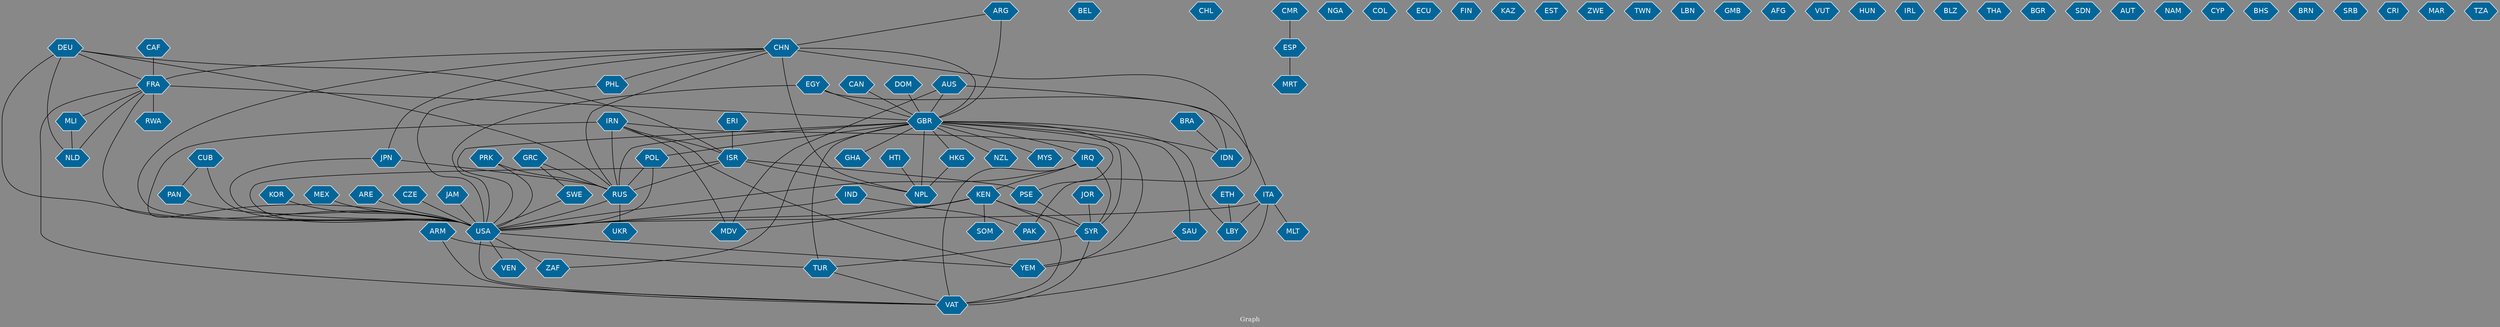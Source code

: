 // Countries together in item graph
graph {
	graph [bgcolor="#888888" fontcolor=white fontsize=12 label="Graph" outputorder=edgesfirst overlap=prism]
	node [color=white fillcolor="#006699" fontcolor=white fontname=Helvetica shape=hexagon style=filled]
	edge [arrowhead=open color=black fontcolor=white fontname=Courier fontsize=12]
		USA [label=USA]
		YEM [label=YEM]
		NPL [label=NPL]
		GBR [label=GBR]
		DEU [label=DEU]
		CUB [label=CUB]
		BEL [label=BEL]
		MDV [label=MDV]
		IRN [label=IRN]
		KEN [label=KEN]
		CHN [label=CHN]
		ITA [label=ITA]
		KOR [label=KOR]
		SYR [label=SYR]
		MEX [label=MEX]
		RUS [label=RUS]
		EGY [label=EGY]
		FRA [label=FRA]
		VAT [label=VAT]
		NLD [label=NLD]
		CHL [label=CHL]
		PSE [label=PSE]
		IDN [label=IDN]
		AUS [label=AUS]
		HKG [label=HKG]
		BRA [label=BRA]
		JPN [label=JPN]
		NZL [label=NZL]
		TUR [label=TUR]
		MYS [label=MYS]
		CMR [label=CMR]
		ESP [label=ESP]
		ISR [label=ISR]
		PAN [label=PAN]
		SAU [label=SAU]
		PAK [label=PAK]
		NGA [label=NGA]
		COL [label=COL]
		IND [label=IND]
		ECU [label=ECU]
		FIN [label=FIN]
		ZAF [label=ZAF]
		ARG [label=ARG]
		KAZ [label=KAZ]
		IRQ [label=IRQ]
		ARM [label=ARM]
		MLI [label=MLI]
		LBY [label=LBY]
		PRK [label=PRK]
		CAN [label=CAN]
		MLT [label=MLT]
		CAF [label=CAF]
		EST [label=EST]
		ZWE [label=ZWE]
		DOM [label=DOM]
		TWN [label=TWN]
		MRT [label=MRT]
		LBN [label=LBN]
		GMB [label=GMB]
		GRC [label=GRC]
		ETH [label=ETH]
		AFG [label=AFG]
		GHA [label=GHA]
		POL [label=POL]
		VUT [label=VUT]
		ERI [label=ERI]
		UKR [label=UKR]
		SWE [label=SWE]
		HUN [label=HUN]
		IRL [label=IRL]
		ARE [label=ARE]
		JOR [label=JOR]
		SOM [label=SOM]
		BLZ [label=BLZ]
		VEN [label=VEN]
		THA [label=THA]
		BGR [label=BGR]
		SDN [label=SDN]
		AUT [label=AUT]
		NAM [label=NAM]
		CYP [label=CYP]
		BHS [label=BHS]
		CZE [label=CZE]
		BRN [label=BRN]
		PHL [label=PHL]
		RWA [label=RWA]
		JAM [label=JAM]
		SRB [label=SRB]
		CRI [label=CRI]
		MAR [label=MAR]
		HTI [label=HTI]
		TZA [label=TZA]
			SYR -- TUR [weight=3]
			FRA -- NLD [weight=2]
			SYR -- VAT [weight=1]
			USA -- VAT [weight=1]
			CUB -- PAN [weight=3]
			ETH -- LBY [weight=1]
			CHN -- NPL [weight=2]
			CAF -- FRA [weight=1]
			EGY -- ITA [weight=1]
			SAU -- YEM [weight=5]
			GBR -- YEM [weight=3]
			CAN -- GBR [weight=1]
			GBR -- GHA [weight=2]
			ARM -- TUR [weight=6]
			MLI -- NLD [weight=2]
			PHL -- USA [weight=1]
			TUR -- VAT [weight=1]
			CZE -- USA [weight=1]
			IRN -- ISR [weight=5]
			JOR -- SYR [weight=1]
			USA -- YEM [weight=2]
			ITA -- MLT [weight=1]
			FRA -- MLI [weight=2]
			PRK -- USA [weight=1]
			HKG -- NPL [weight=1]
			ARG -- CHN [weight=1]
			ARE -- USA [weight=1]
			DEU -- RUS [weight=1]
			JPN -- USA [weight=1]
			KOR -- USA [weight=1]
			CHN -- USA [weight=1]
			CHN -- GBR [weight=2]
			KEN -- VAT [weight=1]
			DOM -- GBR [weight=2]
			IND -- USA [weight=2]
			GBR -- HKG [weight=6]
			GBR -- LBY [weight=1]
			CHN -- RUS [weight=1]
			EGY -- USA [weight=2]
			CHN -- JPN [weight=1]
			EGY -- GBR [weight=2]
			IRQ -- SYR [weight=2]
			CHN -- FRA [weight=1]
			ISR -- USA [weight=1]
			GBR -- RUS [weight=5]
			KEN -- SOM [weight=1]
			ARM -- VAT [weight=1]
			IRN -- PSE [weight=1]
			IRN -- YEM [weight=2]
			POL -- USA [weight=2]
			KEN -- USA [weight=1]
			GBR -- SYR [weight=3]
			AUS -- GBR [weight=1]
			GBR -- IDN [weight=2]
			GRC -- RUS [weight=4]
			IRN -- RUS [weight=1]
			FRA -- USA [weight=2]
			DEU -- FRA [weight=1]
			USA -- ZAF [weight=2]
			JAM -- USA [weight=1]
			ISR -- PSE [weight=9]
			ERI -- ISR [weight=1]
			IND -- PAK [weight=1]
			FRA -- GBR [weight=7]
			GBR -- SAU [weight=2]
			GBR -- NPL [weight=31]
			SWE -- USA [weight=1]
			KEN -- MDV [weight=1]
			DEU -- NLD [weight=1]
			MEX -- USA [weight=2]
			CHN -- PHL [weight=1]
			KEN -- SYR [weight=1]
			RUS -- UKR [weight=4]
			ITA -- USA [weight=2]
			IRN -- USA [weight=7]
			GBR -- POL [weight=2]
			ISR -- NPL [weight=1]
			POL -- RUS [weight=2]
			HTI -- NPL [weight=1]
			GBR -- USA [weight=6]
			GBR -- ZAF [weight=1]
			DEU -- ISR [weight=1]
			GRC -- SWE [weight=2]
			ISR -- RUS [weight=1]
			CMR -- ESP [weight=1]
			GBR -- NZL [weight=1]
			ITA -- LBY [weight=2]
			IRN -- MDV [weight=1]
			IRQ -- USA [weight=3]
			PSE -- SYR [weight=2]
			IRQ -- KEN [weight=1]
			AUS -- IDN [weight=4]
			FRA -- VAT [weight=1]
			ARG -- GBR [weight=3]
			GBR -- TUR [weight=3]
			BRA -- IDN [weight=1]
			GBR -- IRQ [weight=1]
			ITA -- VAT [weight=2]
			RUS -- USA [weight=11]
			JPN -- RUS [weight=1]
			DEU -- USA [weight=2]
			USA -- VEN [weight=1]
			CUB -- USA [weight=21]
			PAN -- USA [weight=1]
			PRK -- RUS [weight=1]
			FRA -- RWA [weight=1]
			CHN -- PAK [weight=1]
			GBR -- MYS [weight=1]
			IRQ -- VAT [weight=1]
			AUS -- MDV [weight=1]
			ESP -- MRT [weight=1]
}